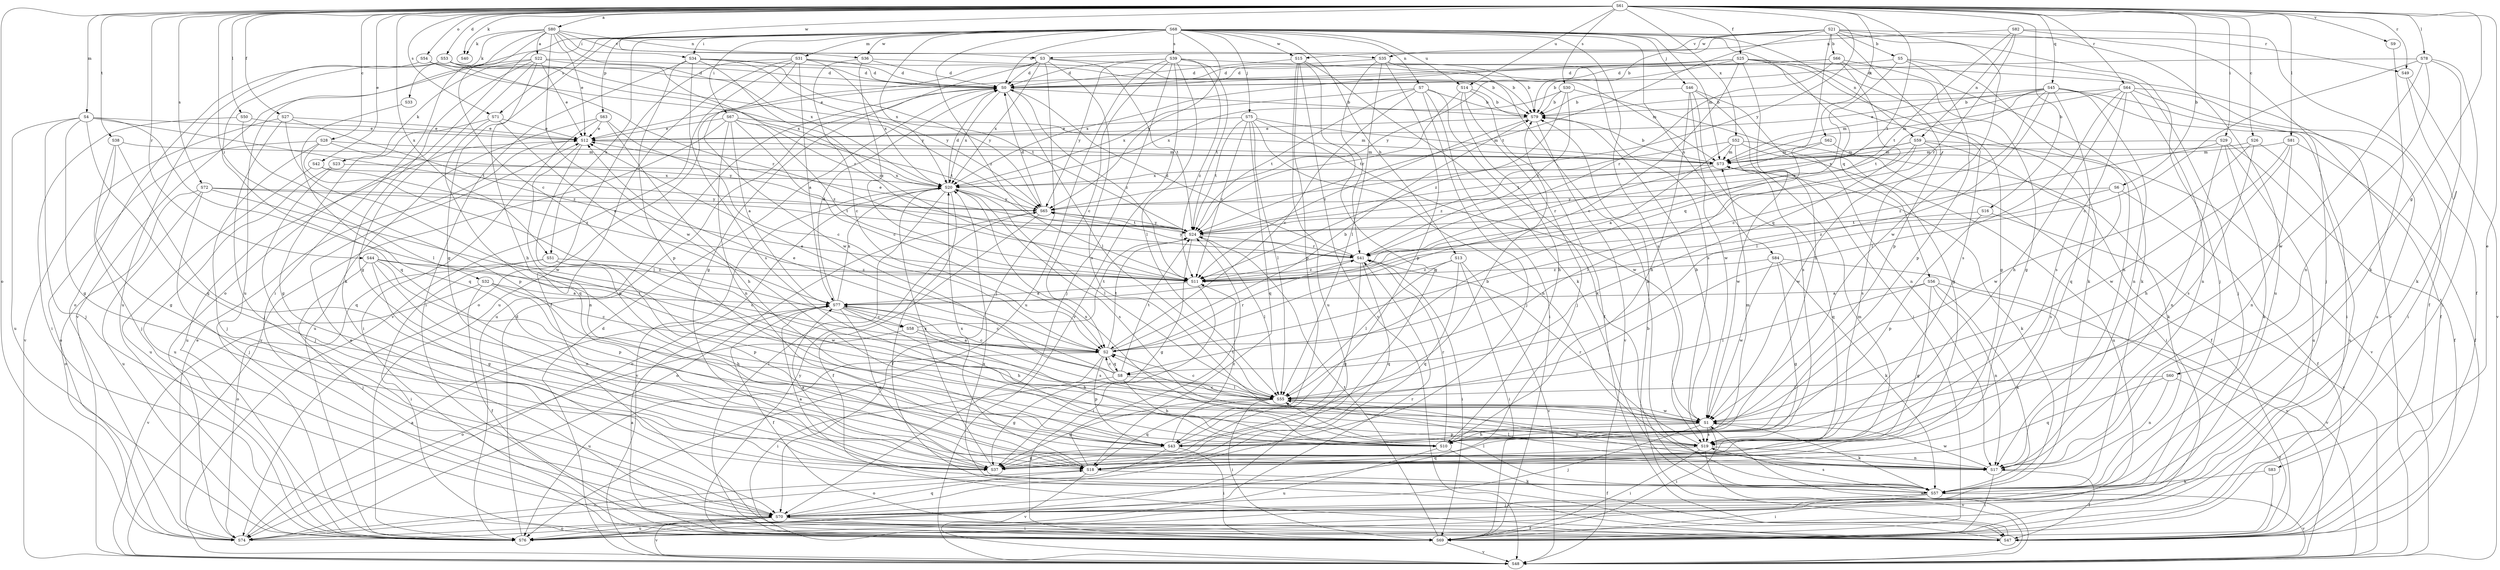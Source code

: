strict digraph  {
S61;
S68;
S21;
S82;
S80;
S22;
S77;
S16;
S6;
S5;
S66;
S79;
S28;
S26;
S58;
S2;
S53;
S0;
S83;
S42;
S12;
S27;
S25;
S47;
S60;
S37;
S13;
S10;
S29;
S32;
S67;
S34;
S69;
S75;
S46;
S70;
S40;
S33;
S23;
S57;
S50;
S78;
S81;
S55;
S4;
S31;
S73;
S7;
S59;
S35;
S17;
S54;
S74;
S63;
S43;
S45;
S56;
S8;
S18;
S44;
S64;
S49;
S41;
S30;
S72;
S71;
S39;
S84;
S19;
S38;
S24;
S14;
S76;
S9;
S3;
S48;
S36;
S15;
S1;
S62;
S52;
S51;
S20;
S65;
S11;
S61 -> S80  [label=a];
S61 -> S16  [label=b];
S61 -> S6  [label=b];
S61 -> S28  [label=c];
S61 -> S26  [label=c];
S61 -> S53  [label=d];
S61 -> S83  [label=e];
S61 -> S42  [label=e];
S61 -> S27  [label=f];
S61 -> S25  [label=f];
S61 -> S60  [label=g];
S61 -> S29  [label=i];
S61 -> S32  [label=i];
S61 -> S40  [label=k];
S61 -> S50  [label=l];
S61 -> S78  [label=l];
S61 -> S81  [label=l];
S61 -> S4  [label=m];
S61 -> S54  [label=o];
S61 -> S74  [label=o];
S61 -> S45  [label=q];
S61 -> S44  [label=r];
S61 -> S64  [label=r];
S61 -> S49  [label=r];
S61 -> S30  [label=s];
S61 -> S72  [label=s];
S61 -> S71  [label=s];
S61 -> S38  [label=t];
S61 -> S24  [label=t];
S61 -> S14  [label=u];
S61 -> S9  [label=v];
S61 -> S36  [label=w];
S61 -> S62  [label=x];
S61 -> S52  [label=x];
S61 -> S51  [label=x];
S61 -> S65  [label=y];
S68 -> S0  [label=d];
S68 -> S37  [label=g];
S68 -> S13  [label=h];
S68 -> S67  [label=i];
S68 -> S34  [label=i];
S68 -> S75  [label=j];
S68 -> S46  [label=j];
S68 -> S31  [label=m];
S68 -> S73  [label=m];
S68 -> S7  [label=n];
S68 -> S59  [label=n];
S68 -> S74  [label=o];
S68 -> S63  [label=p];
S68 -> S56  [label=q];
S68 -> S49  [label=r];
S68 -> S71  [label=s];
S68 -> S39  [label=s];
S68 -> S84  [label=s];
S68 -> S19  [label=s];
S68 -> S14  [label=u];
S68 -> S76  [label=u];
S68 -> S36  [label=w];
S68 -> S15  [label=w];
S68 -> S51  [label=x];
S68 -> S20  [label=x];
S68 -> S65  [label=y];
S68 -> S11  [label=z];
S21 -> S5  [label=b];
S21 -> S66  [label=b];
S21 -> S79  [label=b];
S21 -> S70  [label=j];
S21 -> S43  [label=p];
S21 -> S8  [label=q];
S21 -> S24  [label=t];
S21 -> S76  [label=u];
S21 -> S3  [label=v];
S21 -> S15  [label=w];
S21 -> S1  [label=w];
S82 -> S47  [label=f];
S82 -> S70  [label=j];
S82 -> S59  [label=n];
S82 -> S35  [label=n];
S82 -> S41  [label=r];
S82 -> S24  [label=t];
S80 -> S22  [label=a];
S80 -> S58  [label=c];
S80 -> S12  [label=e];
S80 -> S34  [label=i];
S80 -> S69  [label=i];
S80 -> S40  [label=k];
S80 -> S33  [label=k];
S80 -> S35  [label=n];
S80 -> S3  [label=v];
S80 -> S1  [label=w];
S80 -> S20  [label=x];
S22 -> S0  [label=d];
S22 -> S12  [label=e];
S22 -> S37  [label=g];
S22 -> S10  [label=h];
S22 -> S23  [label=k];
S22 -> S57  [label=k];
S22 -> S41  [label=r];
S22 -> S48  [label=v];
S77 -> S58  [label=c];
S77 -> S2  [label=c];
S77 -> S0  [label=d];
S77 -> S47  [label=f];
S77 -> S37  [label=g];
S77 -> S10  [label=h];
S77 -> S19  [label=s];
S77 -> S20  [label=x];
S16 -> S43  [label=p];
S16 -> S24  [label=t];
S16 -> S48  [label=v];
S6 -> S47  [label=f];
S6 -> S19  [label=s];
S6 -> S65  [label=y];
S6 -> S11  [label=z];
S5 -> S0  [label=d];
S5 -> S70  [label=j];
S5 -> S17  [label=n];
S5 -> S43  [label=p];
S5 -> S11  [label=z];
S66 -> S0  [label=d];
S66 -> S37  [label=g];
S66 -> S57  [label=k];
S66 -> S8  [label=q];
S66 -> S41  [label=r];
S66 -> S65  [label=y];
S79 -> S12  [label=e];
S79 -> S48  [label=v];
S79 -> S11  [label=z];
S28 -> S70  [label=j];
S28 -> S55  [label=l];
S28 -> S73  [label=m];
S28 -> S74  [label=o];
S28 -> S65  [label=y];
S26 -> S73  [label=m];
S26 -> S19  [label=s];
S26 -> S76  [label=u];
S26 -> S1  [label=w];
S58 -> S2  [label=c];
S58 -> S10  [label=h];
S58 -> S74  [label=o];
S58 -> S24  [label=t];
S2 -> S79  [label=b];
S2 -> S12  [label=e];
S2 -> S69  [label=i];
S2 -> S43  [label=p];
S2 -> S8  [label=q];
S2 -> S41  [label=r];
S2 -> S24  [label=t];
S2 -> S76  [label=u];
S53 -> S0  [label=d];
S53 -> S74  [label=o];
S53 -> S18  [label=q];
S53 -> S41  [label=r];
S53 -> S20  [label=x];
S53 -> S65  [label=y];
S0 -> S79  [label=b];
S0 -> S55  [label=l];
S0 -> S76  [label=u];
S0 -> S20  [label=x];
S0 -> S11  [label=z];
S83 -> S69  [label=i];
S83 -> S57  [label=k];
S42 -> S76  [label=u];
S42 -> S20  [label=x];
S42 -> S11  [label=z];
S12 -> S73  [label=m];
S12 -> S17  [label=n];
S12 -> S43  [label=p];
S12 -> S76  [label=u];
S27 -> S12  [label=e];
S27 -> S70  [label=j];
S27 -> S48  [label=v];
S27 -> S1  [label=w];
S27 -> S11  [label=z];
S25 -> S79  [label=b];
S25 -> S2  [label=c];
S25 -> S0  [label=d];
S25 -> S12  [label=e];
S25 -> S37  [label=g];
S25 -> S10  [label=h];
S25 -> S57  [label=k];
S25 -> S19  [label=s];
S25 -> S48  [label=v];
S25 -> S20  [label=x];
S47 -> S79  [label=b];
S47 -> S12  [label=e];
S47 -> S20  [label=x];
S60 -> S47  [label=f];
S60 -> S55  [label=l];
S60 -> S17  [label=n];
S60 -> S18  [label=q];
S37 -> S77  [label=a];
S37 -> S73  [label=m];
S37 -> S20  [label=x];
S13 -> S69  [label=i];
S13 -> S55  [label=l];
S13 -> S18  [label=q];
S13 -> S48  [label=v];
S13 -> S11  [label=z];
S10 -> S47  [label=f];
S10 -> S73  [label=m];
S10 -> S41  [label=r];
S10 -> S76  [label=u];
S10 -> S20  [label=x];
S29 -> S47  [label=f];
S29 -> S57  [label=k];
S29 -> S73  [label=m];
S29 -> S17  [label=n];
S29 -> S76  [label=u];
S29 -> S11  [label=z];
S32 -> S77  [label=a];
S32 -> S2  [label=c];
S32 -> S47  [label=f];
S32 -> S10  [label=h];
S32 -> S48  [label=v];
S67 -> S77  [label=a];
S67 -> S2  [label=c];
S67 -> S12  [label=e];
S67 -> S73  [label=m];
S67 -> S17  [label=n];
S67 -> S24  [label=t];
S67 -> S48  [label=v];
S67 -> S11  [label=z];
S34 -> S0  [label=d];
S34 -> S69  [label=i];
S34 -> S43  [label=p];
S34 -> S19  [label=s];
S34 -> S24  [label=t];
S34 -> S65  [label=y];
S34 -> S11  [label=z];
S69 -> S77  [label=a];
S69 -> S24  [label=t];
S69 -> S48  [label=v];
S69 -> S65  [label=y];
S75 -> S12  [label=e];
S75 -> S55  [label=l];
S75 -> S73  [label=m];
S75 -> S17  [label=n];
S75 -> S18  [label=q];
S75 -> S24  [label=t];
S75 -> S1  [label=w];
S75 -> S11  [label=z];
S46 -> S79  [label=b];
S46 -> S10  [label=h];
S46 -> S69  [label=i];
S46 -> S17  [label=n];
S46 -> S19  [label=s];
S46 -> S1  [label=w];
S70 -> S47  [label=f];
S70 -> S69  [label=i];
S70 -> S74  [label=o];
S70 -> S18  [label=q];
S70 -> S76  [label=u];
S70 -> S48  [label=v];
S33 -> S18  [label=q];
S23 -> S70  [label=j];
S23 -> S76  [label=u];
S23 -> S20  [label=x];
S57 -> S77  [label=a];
S57 -> S69  [label=i];
S57 -> S70  [label=j];
S57 -> S55  [label=l];
S57 -> S19  [label=s];
S57 -> S48  [label=v];
S50 -> S12  [label=e];
S50 -> S69  [label=i];
S50 -> S43  [label=p];
S78 -> S2  [label=c];
S78 -> S0  [label=d];
S78 -> S69  [label=i];
S78 -> S57  [label=k];
S78 -> S17  [label=n];
S78 -> S1  [label=w];
S81 -> S47  [label=f];
S81 -> S10  [label=h];
S81 -> S73  [label=m];
S81 -> S17  [label=n];
S81 -> S1  [label=w];
S55 -> S2  [label=c];
S55 -> S37  [label=g];
S55 -> S69  [label=i];
S55 -> S17  [label=n];
S55 -> S18  [label=q];
S55 -> S1  [label=w];
S4 -> S12  [label=e];
S4 -> S37  [label=g];
S4 -> S70  [label=j];
S4 -> S55  [label=l];
S4 -> S18  [label=q];
S4 -> S24  [label=t];
S4 -> S76  [label=u];
S31 -> S77  [label=a];
S31 -> S79  [label=b];
S31 -> S0  [label=d];
S31 -> S47  [label=f];
S31 -> S76  [label=u];
S31 -> S48  [label=v];
S31 -> S1  [label=w];
S31 -> S20  [label=x];
S73 -> S79  [label=b];
S73 -> S57  [label=k];
S73 -> S18  [label=q];
S73 -> S41  [label=r];
S73 -> S20  [label=x];
S7 -> S79  [label=b];
S7 -> S2  [label=c];
S7 -> S69  [label=i];
S7 -> S70  [label=j];
S7 -> S57  [label=k];
S7 -> S24  [label=t];
S7 -> S20  [label=x];
S59 -> S47  [label=f];
S59 -> S55  [label=l];
S59 -> S73  [label=m];
S59 -> S19  [label=s];
S59 -> S48  [label=v];
S59 -> S1  [label=w];
S59 -> S20  [label=x];
S35 -> S0  [label=d];
S35 -> S57  [label=k];
S35 -> S55  [label=l];
S35 -> S43  [label=p];
S35 -> S41  [label=r];
S35 -> S19  [label=s];
S17 -> S47  [label=f];
S17 -> S69  [label=i];
S17 -> S55  [label=l];
S17 -> S1  [label=w];
S54 -> S0  [label=d];
S54 -> S76  [label=u];
S54 -> S65  [label=y];
S74 -> S77  [label=a];
S74 -> S12  [label=e];
S74 -> S41  [label=r];
S63 -> S2  [label=c];
S63 -> S12  [label=e];
S63 -> S10  [label=h];
S63 -> S69  [label=i];
S63 -> S76  [label=u];
S43 -> S79  [label=b];
S43 -> S37  [label=g];
S43 -> S69  [label=i];
S43 -> S74  [label=o];
S43 -> S11  [label=z];
S45 -> S79  [label=b];
S45 -> S2  [label=c];
S45 -> S12  [label=e];
S45 -> S47  [label=f];
S45 -> S69  [label=i];
S45 -> S55  [label=l];
S45 -> S73  [label=m];
S45 -> S17  [label=n];
S45 -> S18  [label=q];
S45 -> S24  [label=t];
S56 -> S77  [label=a];
S56 -> S37  [label=g];
S56 -> S57  [label=k];
S56 -> S55  [label=l];
S56 -> S17  [label=n];
S56 -> S48  [label=v];
S8 -> S77  [label=a];
S8 -> S2  [label=c];
S8 -> S12  [label=e];
S8 -> S37  [label=g];
S8 -> S10  [label=h];
S8 -> S55  [label=l];
S8 -> S24  [label=t];
S18 -> S57  [label=k];
S18 -> S74  [label=o];
S18 -> S24  [label=t];
S18 -> S48  [label=v];
S18 -> S20  [label=x];
S44 -> S2  [label=c];
S44 -> S37  [label=g];
S44 -> S70  [label=j];
S44 -> S17  [label=n];
S44 -> S43  [label=p];
S44 -> S11  [label=z];
S64 -> S79  [label=b];
S64 -> S10  [label=h];
S64 -> S69  [label=i];
S64 -> S55  [label=l];
S64 -> S73  [label=m];
S64 -> S17  [label=n];
S64 -> S19  [label=s];
S64 -> S76  [label=u];
S49 -> S47  [label=f];
S49 -> S48  [label=v];
S41 -> S0  [label=d];
S41 -> S37  [label=g];
S41 -> S69  [label=i];
S41 -> S18  [label=q];
S41 -> S65  [label=y];
S41 -> S11  [label=z];
S30 -> S79  [label=b];
S30 -> S37  [label=g];
S30 -> S41  [label=r];
S30 -> S20  [label=x];
S30 -> S11  [label=z];
S72 -> S70  [label=j];
S72 -> S55  [label=l];
S72 -> S74  [label=o];
S72 -> S24  [label=t];
S72 -> S76  [label=u];
S72 -> S65  [label=y];
S71 -> S77  [label=a];
S71 -> S12  [label=e];
S71 -> S37  [label=g];
S71 -> S18  [label=q];
S39 -> S2  [label=c];
S39 -> S0  [label=d];
S39 -> S70  [label=j];
S39 -> S55  [label=l];
S39 -> S73  [label=m];
S39 -> S24  [label=t];
S39 -> S76  [label=u];
S39 -> S48  [label=v];
S39 -> S65  [label=y];
S39 -> S11  [label=z];
S84 -> S37  [label=g];
S84 -> S57  [label=k];
S84 -> S48  [label=v];
S84 -> S1  [label=w];
S84 -> S11  [label=z];
S19 -> S69  [label=i];
S19 -> S17  [label=n];
S19 -> S18  [label=q];
S19 -> S41  [label=r];
S19 -> S48  [label=v];
S38 -> S37  [label=g];
S38 -> S70  [label=j];
S38 -> S73  [label=m];
S38 -> S18  [label=q];
S24 -> S12  [label=e];
S24 -> S37  [label=g];
S24 -> S55  [label=l];
S24 -> S41  [label=r];
S24 -> S65  [label=y];
S14 -> S79  [label=b];
S14 -> S47  [label=f];
S14 -> S10  [label=h];
S14 -> S70  [label=j];
S14 -> S24  [label=t];
S76 -> S0  [label=d];
S9 -> S57  [label=k];
S3 -> S79  [label=b];
S3 -> S0  [label=d];
S3 -> S37  [label=g];
S3 -> S70  [label=j];
S3 -> S74  [label=o];
S3 -> S19  [label=s];
S3 -> S24  [label=t];
S3 -> S20  [label=x];
S48 -> S0  [label=d];
S48 -> S1  [label=w];
S36 -> S79  [label=b];
S36 -> S2  [label=c];
S36 -> S0  [label=d];
S36 -> S11  [label=z];
S15 -> S0  [label=d];
S15 -> S37  [label=g];
S15 -> S57  [label=k];
S15 -> S43  [label=p];
S15 -> S76  [label=u];
S15 -> S48  [label=v];
S1 -> S79  [label=b];
S1 -> S2  [label=c];
S1 -> S10  [label=h];
S1 -> S69  [label=i];
S1 -> S70  [label=j];
S1 -> S57  [label=k];
S1 -> S43  [label=p];
S1 -> S19  [label=s];
S62 -> S57  [label=k];
S62 -> S73  [label=m];
S62 -> S24  [label=t];
S52 -> S77  [label=a];
S52 -> S69  [label=i];
S52 -> S73  [label=m];
S52 -> S76  [label=u];
S52 -> S1  [label=w];
S52 -> S11  [label=z];
S51 -> S69  [label=i];
S51 -> S74  [label=o];
S51 -> S43  [label=p];
S51 -> S1  [label=w];
S51 -> S11  [label=z];
S20 -> S0  [label=d];
S20 -> S47  [label=f];
S20 -> S69  [label=i];
S20 -> S55  [label=l];
S20 -> S74  [label=o];
S20 -> S19  [label=s];
S20 -> S48  [label=v];
S20 -> S65  [label=y];
S65 -> S0  [label=d];
S65 -> S47  [label=f];
S65 -> S74  [label=o];
S65 -> S24  [label=t];
S11 -> S77  [label=a];
S11 -> S69  [label=i];
}
